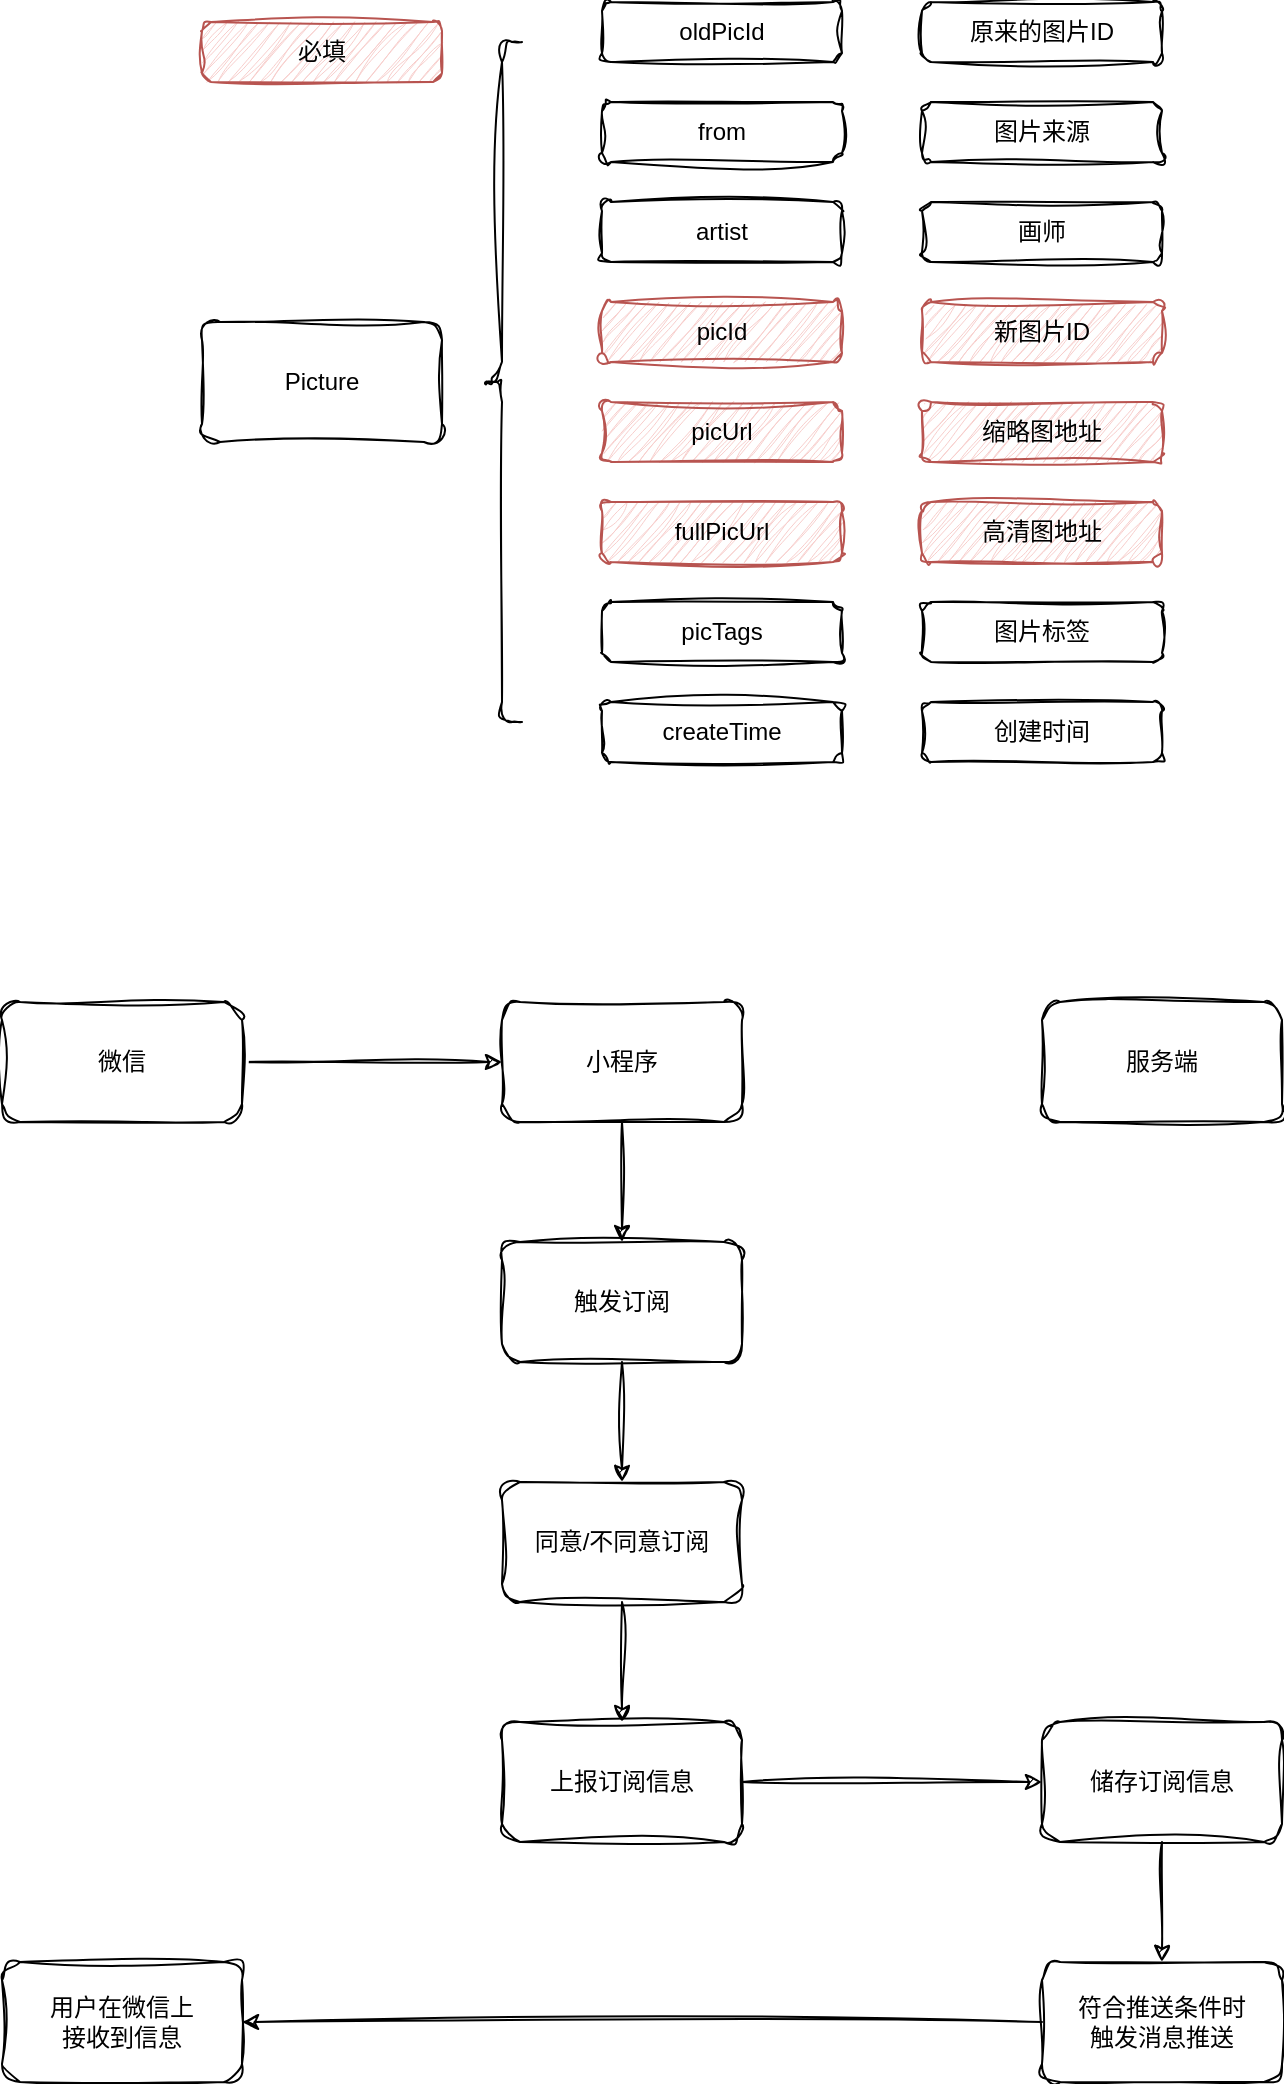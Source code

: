 <mxfile version="21.1.1" type="github">
  <diagram id="C5RBs43oDa-KdzZeNtuy" name="Page-1">
    <mxGraphModel dx="1194" dy="708" grid="1" gridSize="10" guides="1" tooltips="1" connect="1" arrows="1" fold="1" page="1" pageScale="1" pageWidth="827" pageHeight="1169" math="0" shadow="0">
      <root>
        <mxCell id="WIyWlLk6GJQsqaUBKTNV-0" />
        <mxCell id="WIyWlLk6GJQsqaUBKTNV-1" parent="WIyWlLk6GJQsqaUBKTNV-0" />
        <mxCell id="pKrMN_RcPMP7ZvjAuz_v-0" value="Picture" style="rounded=1;whiteSpace=wrap;html=1;sketch=1;curveFitting=1;jiggle=2;" parent="WIyWlLk6GJQsqaUBKTNV-1" vertex="1">
          <mxGeometry x="160" y="340" width="120" height="60" as="geometry" />
        </mxCell>
        <mxCell id="pKrMN_RcPMP7ZvjAuz_v-1" value="oldPicId" style="rounded=1;whiteSpace=wrap;html=1;sketch=1;curveFitting=1;jiggle=2;" parent="WIyWlLk6GJQsqaUBKTNV-1" vertex="1">
          <mxGeometry x="360" y="180" width="120" height="30" as="geometry" />
        </mxCell>
        <mxCell id="pKrMN_RcPMP7ZvjAuz_v-2" value="from" style="rounded=1;whiteSpace=wrap;html=1;sketch=1;curveFitting=1;jiggle=2;" parent="WIyWlLk6GJQsqaUBKTNV-1" vertex="1">
          <mxGeometry x="360" y="230" width="120" height="30" as="geometry" />
        </mxCell>
        <mxCell id="pKrMN_RcPMP7ZvjAuz_v-3" value="artist" style="rounded=1;whiteSpace=wrap;html=1;sketch=1;curveFitting=1;jiggle=2;" parent="WIyWlLk6GJQsqaUBKTNV-1" vertex="1">
          <mxGeometry x="360" y="280" width="120" height="30" as="geometry" />
        </mxCell>
        <mxCell id="pKrMN_RcPMP7ZvjAuz_v-4" value="picId" style="rounded=1;whiteSpace=wrap;html=1;sketch=1;curveFitting=1;jiggle=2;fillColor=#f8cecc;strokeColor=#b85450;" parent="WIyWlLk6GJQsqaUBKTNV-1" vertex="1">
          <mxGeometry x="360" y="330" width="120" height="30" as="geometry" />
        </mxCell>
        <mxCell id="pKrMN_RcPMP7ZvjAuz_v-5" value="picUrl" style="rounded=1;whiteSpace=wrap;html=1;sketch=1;curveFitting=1;jiggle=2;fillColor=#f8cecc;strokeColor=#b85450;" parent="WIyWlLk6GJQsqaUBKTNV-1" vertex="1">
          <mxGeometry x="360" y="380" width="120" height="30" as="geometry" />
        </mxCell>
        <mxCell id="pKrMN_RcPMP7ZvjAuz_v-6" value="fullPicUrl" style="rounded=1;whiteSpace=wrap;html=1;sketch=1;curveFitting=1;jiggle=2;fillColor=#f8cecc;strokeColor=#b85450;" parent="WIyWlLk6GJQsqaUBKTNV-1" vertex="1">
          <mxGeometry x="360" y="430" width="120" height="30" as="geometry" />
        </mxCell>
        <mxCell id="pKrMN_RcPMP7ZvjAuz_v-7" value="picTags" style="rounded=1;whiteSpace=wrap;html=1;sketch=1;curveFitting=1;jiggle=2;" parent="WIyWlLk6GJQsqaUBKTNV-1" vertex="1">
          <mxGeometry x="360" y="480" width="120" height="30" as="geometry" />
        </mxCell>
        <mxCell id="pKrMN_RcPMP7ZvjAuz_v-8" value="createTime" style="rounded=1;whiteSpace=wrap;html=1;sketch=1;curveFitting=1;jiggle=2;" parent="WIyWlLk6GJQsqaUBKTNV-1" vertex="1">
          <mxGeometry x="360" y="530" width="120" height="30" as="geometry" />
        </mxCell>
        <mxCell id="pKrMN_RcPMP7ZvjAuz_v-9" value="" style="shape=curlyBracket;whiteSpace=wrap;html=1;rounded=1;labelPosition=left;verticalLabelPosition=middle;align=right;verticalAlign=middle;sketch=1;jiggle=2;curveFitting=1;strokeColor=default;fontFamily=Helvetica;fontSize=12;fontColor=default;fillColor=default;" parent="WIyWlLk6GJQsqaUBKTNV-1" vertex="1">
          <mxGeometry x="300" y="200" width="20" height="340" as="geometry" />
        </mxCell>
        <mxCell id="pKrMN_RcPMP7ZvjAuz_v-11" value="原来的图片ID" style="rounded=1;whiteSpace=wrap;html=1;sketch=1;curveFitting=1;jiggle=2;" parent="WIyWlLk6GJQsqaUBKTNV-1" vertex="1">
          <mxGeometry x="520" y="180" width="120" height="30" as="geometry" />
        </mxCell>
        <mxCell id="pKrMN_RcPMP7ZvjAuz_v-12" value="图片来源" style="rounded=1;whiteSpace=wrap;html=1;sketch=1;curveFitting=1;jiggle=2;" parent="WIyWlLk6GJQsqaUBKTNV-1" vertex="1">
          <mxGeometry x="520" y="230" width="120" height="30" as="geometry" />
        </mxCell>
        <mxCell id="pKrMN_RcPMP7ZvjAuz_v-13" value="画师" style="rounded=1;whiteSpace=wrap;html=1;sketch=1;curveFitting=1;jiggle=2;" parent="WIyWlLk6GJQsqaUBKTNV-1" vertex="1">
          <mxGeometry x="520" y="280" width="120" height="30" as="geometry" />
        </mxCell>
        <mxCell id="pKrMN_RcPMP7ZvjAuz_v-14" value="新图片ID" style="rounded=1;whiteSpace=wrap;html=1;sketch=1;curveFitting=1;jiggle=2;fillColor=#f8cecc;strokeColor=#b85450;" parent="WIyWlLk6GJQsqaUBKTNV-1" vertex="1">
          <mxGeometry x="520" y="330" width="120" height="30" as="geometry" />
        </mxCell>
        <mxCell id="pKrMN_RcPMP7ZvjAuz_v-15" value="缩略图地址" style="rounded=1;whiteSpace=wrap;html=1;sketch=1;curveFitting=1;jiggle=2;fillColor=#f8cecc;strokeColor=#b85450;" parent="WIyWlLk6GJQsqaUBKTNV-1" vertex="1">
          <mxGeometry x="520" y="380" width="120" height="30" as="geometry" />
        </mxCell>
        <mxCell id="pKrMN_RcPMP7ZvjAuz_v-16" value="必填" style="rounded=1;whiteSpace=wrap;html=1;sketch=1;curveFitting=1;jiggle=2;fillColor=#f8cecc;strokeColor=#b85450;" parent="WIyWlLk6GJQsqaUBKTNV-1" vertex="1">
          <mxGeometry x="160" y="190" width="120" height="30" as="geometry" />
        </mxCell>
        <mxCell id="pKrMN_RcPMP7ZvjAuz_v-17" value="高清图地址" style="rounded=1;whiteSpace=wrap;html=1;sketch=1;curveFitting=1;jiggle=2;fillColor=#f8cecc;strokeColor=#b85450;" parent="WIyWlLk6GJQsqaUBKTNV-1" vertex="1">
          <mxGeometry x="520" y="430" width="120" height="30" as="geometry" />
        </mxCell>
        <mxCell id="pKrMN_RcPMP7ZvjAuz_v-18" value="图片标签" style="rounded=1;whiteSpace=wrap;html=1;sketch=1;curveFitting=1;jiggle=2;" parent="WIyWlLk6GJQsqaUBKTNV-1" vertex="1">
          <mxGeometry x="520" y="480" width="120" height="30" as="geometry" />
        </mxCell>
        <mxCell id="pKrMN_RcPMP7ZvjAuz_v-19" value="创建时间" style="rounded=1;whiteSpace=wrap;html=1;sketch=1;curveFitting=1;jiggle=2;" parent="WIyWlLk6GJQsqaUBKTNV-1" vertex="1">
          <mxGeometry x="520" y="530" width="120" height="30" as="geometry" />
        </mxCell>
        <mxCell id="19Ry3EDCYHuTbTICDQAH-23" value="" style="group" vertex="1" connectable="0" parent="WIyWlLk6GJQsqaUBKTNV-1">
          <mxGeometry x="60" y="680" width="640" height="540" as="geometry" />
        </mxCell>
        <mxCell id="19Ry3EDCYHuTbTICDQAH-0" value="小程序" style="rounded=1;whiteSpace=wrap;html=1;sketch=1;curveFitting=1;jiggle=2;" vertex="1" parent="19Ry3EDCYHuTbTICDQAH-23">
          <mxGeometry x="250" width="120" height="60" as="geometry" />
        </mxCell>
        <mxCell id="19Ry3EDCYHuTbTICDQAH-1" value="触发订阅" style="rounded=1;whiteSpace=wrap;html=1;sketch=1;curveFitting=1;jiggle=2;" vertex="1" parent="19Ry3EDCYHuTbTICDQAH-23">
          <mxGeometry x="250" y="120" width="120" height="60" as="geometry" />
        </mxCell>
        <mxCell id="19Ry3EDCYHuTbTICDQAH-7" style="edgeStyle=orthogonalEdgeStyle;rounded=0;orthogonalLoop=1;jettySize=auto;html=1;exitX=0.5;exitY=1;exitDx=0;exitDy=0;sketch=1;curveFitting=1;jiggle=2;" edge="1" parent="19Ry3EDCYHuTbTICDQAH-23" source="19Ry3EDCYHuTbTICDQAH-0" target="19Ry3EDCYHuTbTICDQAH-1">
          <mxGeometry relative="1" as="geometry" />
        </mxCell>
        <mxCell id="19Ry3EDCYHuTbTICDQAH-2" value="服务端" style="rounded=1;whiteSpace=wrap;html=1;sketch=1;curveFitting=1;jiggle=2;" vertex="1" parent="19Ry3EDCYHuTbTICDQAH-23">
          <mxGeometry x="520" width="120" height="60" as="geometry" />
        </mxCell>
        <mxCell id="19Ry3EDCYHuTbTICDQAH-3" value="同意/不同意订阅" style="rounded=1;whiteSpace=wrap;html=1;sketch=1;curveFitting=1;jiggle=2;" vertex="1" parent="19Ry3EDCYHuTbTICDQAH-23">
          <mxGeometry x="250" y="240" width="120" height="60" as="geometry" />
        </mxCell>
        <mxCell id="19Ry3EDCYHuTbTICDQAH-8" style="edgeStyle=orthogonalEdgeStyle;shape=connector;rounded=0;sketch=1;jiggle=2;curveFitting=1;orthogonalLoop=1;jettySize=auto;html=1;exitX=0.5;exitY=1;exitDx=0;exitDy=0;entryX=0.5;entryY=0;entryDx=0;entryDy=0;labelBackgroundColor=default;strokeColor=default;fontFamily=Helvetica;fontSize=11;fontColor=default;endArrow=classic;" edge="1" parent="19Ry3EDCYHuTbTICDQAH-23" source="19Ry3EDCYHuTbTICDQAH-1" target="19Ry3EDCYHuTbTICDQAH-3">
          <mxGeometry relative="1" as="geometry" />
        </mxCell>
        <mxCell id="19Ry3EDCYHuTbTICDQAH-10" style="edgeStyle=orthogonalEdgeStyle;shape=connector;rounded=0;sketch=1;jiggle=2;curveFitting=1;orthogonalLoop=1;jettySize=auto;html=1;exitX=1;exitY=0.5;exitDx=0;exitDy=0;labelBackgroundColor=default;strokeColor=default;fontFamily=Helvetica;fontSize=11;fontColor=default;endArrow=classic;" edge="1" parent="19Ry3EDCYHuTbTICDQAH-23" source="19Ry3EDCYHuTbTICDQAH-6" target="19Ry3EDCYHuTbTICDQAH-0">
          <mxGeometry relative="1" as="geometry" />
        </mxCell>
        <mxCell id="19Ry3EDCYHuTbTICDQAH-6" value="微信" style="rounded=1;whiteSpace=wrap;html=1;sketch=1;curveFitting=1;jiggle=2;" vertex="1" parent="19Ry3EDCYHuTbTICDQAH-23">
          <mxGeometry width="120" height="60" as="geometry" />
        </mxCell>
        <mxCell id="19Ry3EDCYHuTbTICDQAH-15" value="上报订阅信息" style="rounded=1;whiteSpace=wrap;html=1;sketch=1;curveFitting=1;jiggle=2;" vertex="1" parent="19Ry3EDCYHuTbTICDQAH-23">
          <mxGeometry x="250" y="360" width="120" height="60" as="geometry" />
        </mxCell>
        <mxCell id="19Ry3EDCYHuTbTICDQAH-16" style="edgeStyle=orthogonalEdgeStyle;shape=connector;rounded=0;sketch=1;jiggle=2;curveFitting=1;orthogonalLoop=1;jettySize=auto;html=1;exitX=0.5;exitY=1;exitDx=0;exitDy=0;labelBackgroundColor=default;strokeColor=default;fontFamily=Helvetica;fontSize=11;fontColor=default;endArrow=classic;" edge="1" parent="19Ry3EDCYHuTbTICDQAH-23" source="19Ry3EDCYHuTbTICDQAH-3" target="19Ry3EDCYHuTbTICDQAH-15">
          <mxGeometry relative="1" as="geometry" />
        </mxCell>
        <mxCell id="19Ry3EDCYHuTbTICDQAH-17" value="储存订阅信息" style="rounded=1;whiteSpace=wrap;html=1;sketch=1;curveFitting=1;jiggle=2;" vertex="1" parent="19Ry3EDCYHuTbTICDQAH-23">
          <mxGeometry x="520" y="360" width="120" height="60" as="geometry" />
        </mxCell>
        <mxCell id="19Ry3EDCYHuTbTICDQAH-18" style="edgeStyle=orthogonalEdgeStyle;shape=connector;rounded=0;sketch=1;jiggle=2;curveFitting=1;orthogonalLoop=1;jettySize=auto;html=1;exitX=1;exitY=0.5;exitDx=0;exitDy=0;labelBackgroundColor=default;strokeColor=default;fontFamily=Helvetica;fontSize=11;fontColor=default;endArrow=classic;" edge="1" parent="19Ry3EDCYHuTbTICDQAH-23" source="19Ry3EDCYHuTbTICDQAH-15" target="19Ry3EDCYHuTbTICDQAH-17">
          <mxGeometry relative="1" as="geometry" />
        </mxCell>
        <mxCell id="19Ry3EDCYHuTbTICDQAH-19" value="符合推送条件时&lt;br&gt;触发消息推送" style="rounded=1;whiteSpace=wrap;html=1;sketch=1;curveFitting=1;jiggle=2;" vertex="1" parent="19Ry3EDCYHuTbTICDQAH-23">
          <mxGeometry x="520" y="480" width="120" height="60" as="geometry" />
        </mxCell>
        <mxCell id="19Ry3EDCYHuTbTICDQAH-22" style="edgeStyle=orthogonalEdgeStyle;shape=connector;rounded=0;sketch=1;jiggle=2;curveFitting=1;orthogonalLoop=1;jettySize=auto;html=1;exitX=0.5;exitY=1;exitDx=0;exitDy=0;labelBackgroundColor=default;strokeColor=default;fontFamily=Helvetica;fontSize=11;fontColor=default;endArrow=classic;" edge="1" parent="19Ry3EDCYHuTbTICDQAH-23" source="19Ry3EDCYHuTbTICDQAH-17" target="19Ry3EDCYHuTbTICDQAH-19">
          <mxGeometry relative="1" as="geometry" />
        </mxCell>
        <mxCell id="19Ry3EDCYHuTbTICDQAH-20" value="用户在微信上&lt;br&gt;接收到信息" style="rounded=1;whiteSpace=wrap;html=1;sketch=1;curveFitting=1;jiggle=2;" vertex="1" parent="19Ry3EDCYHuTbTICDQAH-23">
          <mxGeometry y="480" width="120" height="60" as="geometry" />
        </mxCell>
        <mxCell id="19Ry3EDCYHuTbTICDQAH-21" style="edgeStyle=orthogonalEdgeStyle;shape=connector;rounded=0;sketch=1;jiggle=2;curveFitting=1;orthogonalLoop=1;jettySize=auto;html=1;exitX=0;exitY=0.5;exitDx=0;exitDy=0;entryX=1;entryY=0.5;entryDx=0;entryDy=0;labelBackgroundColor=default;strokeColor=default;fontFamily=Helvetica;fontSize=11;fontColor=default;endArrow=classic;" edge="1" parent="19Ry3EDCYHuTbTICDQAH-23" source="19Ry3EDCYHuTbTICDQAH-19" target="19Ry3EDCYHuTbTICDQAH-20">
          <mxGeometry relative="1" as="geometry" />
        </mxCell>
      </root>
    </mxGraphModel>
  </diagram>
</mxfile>
